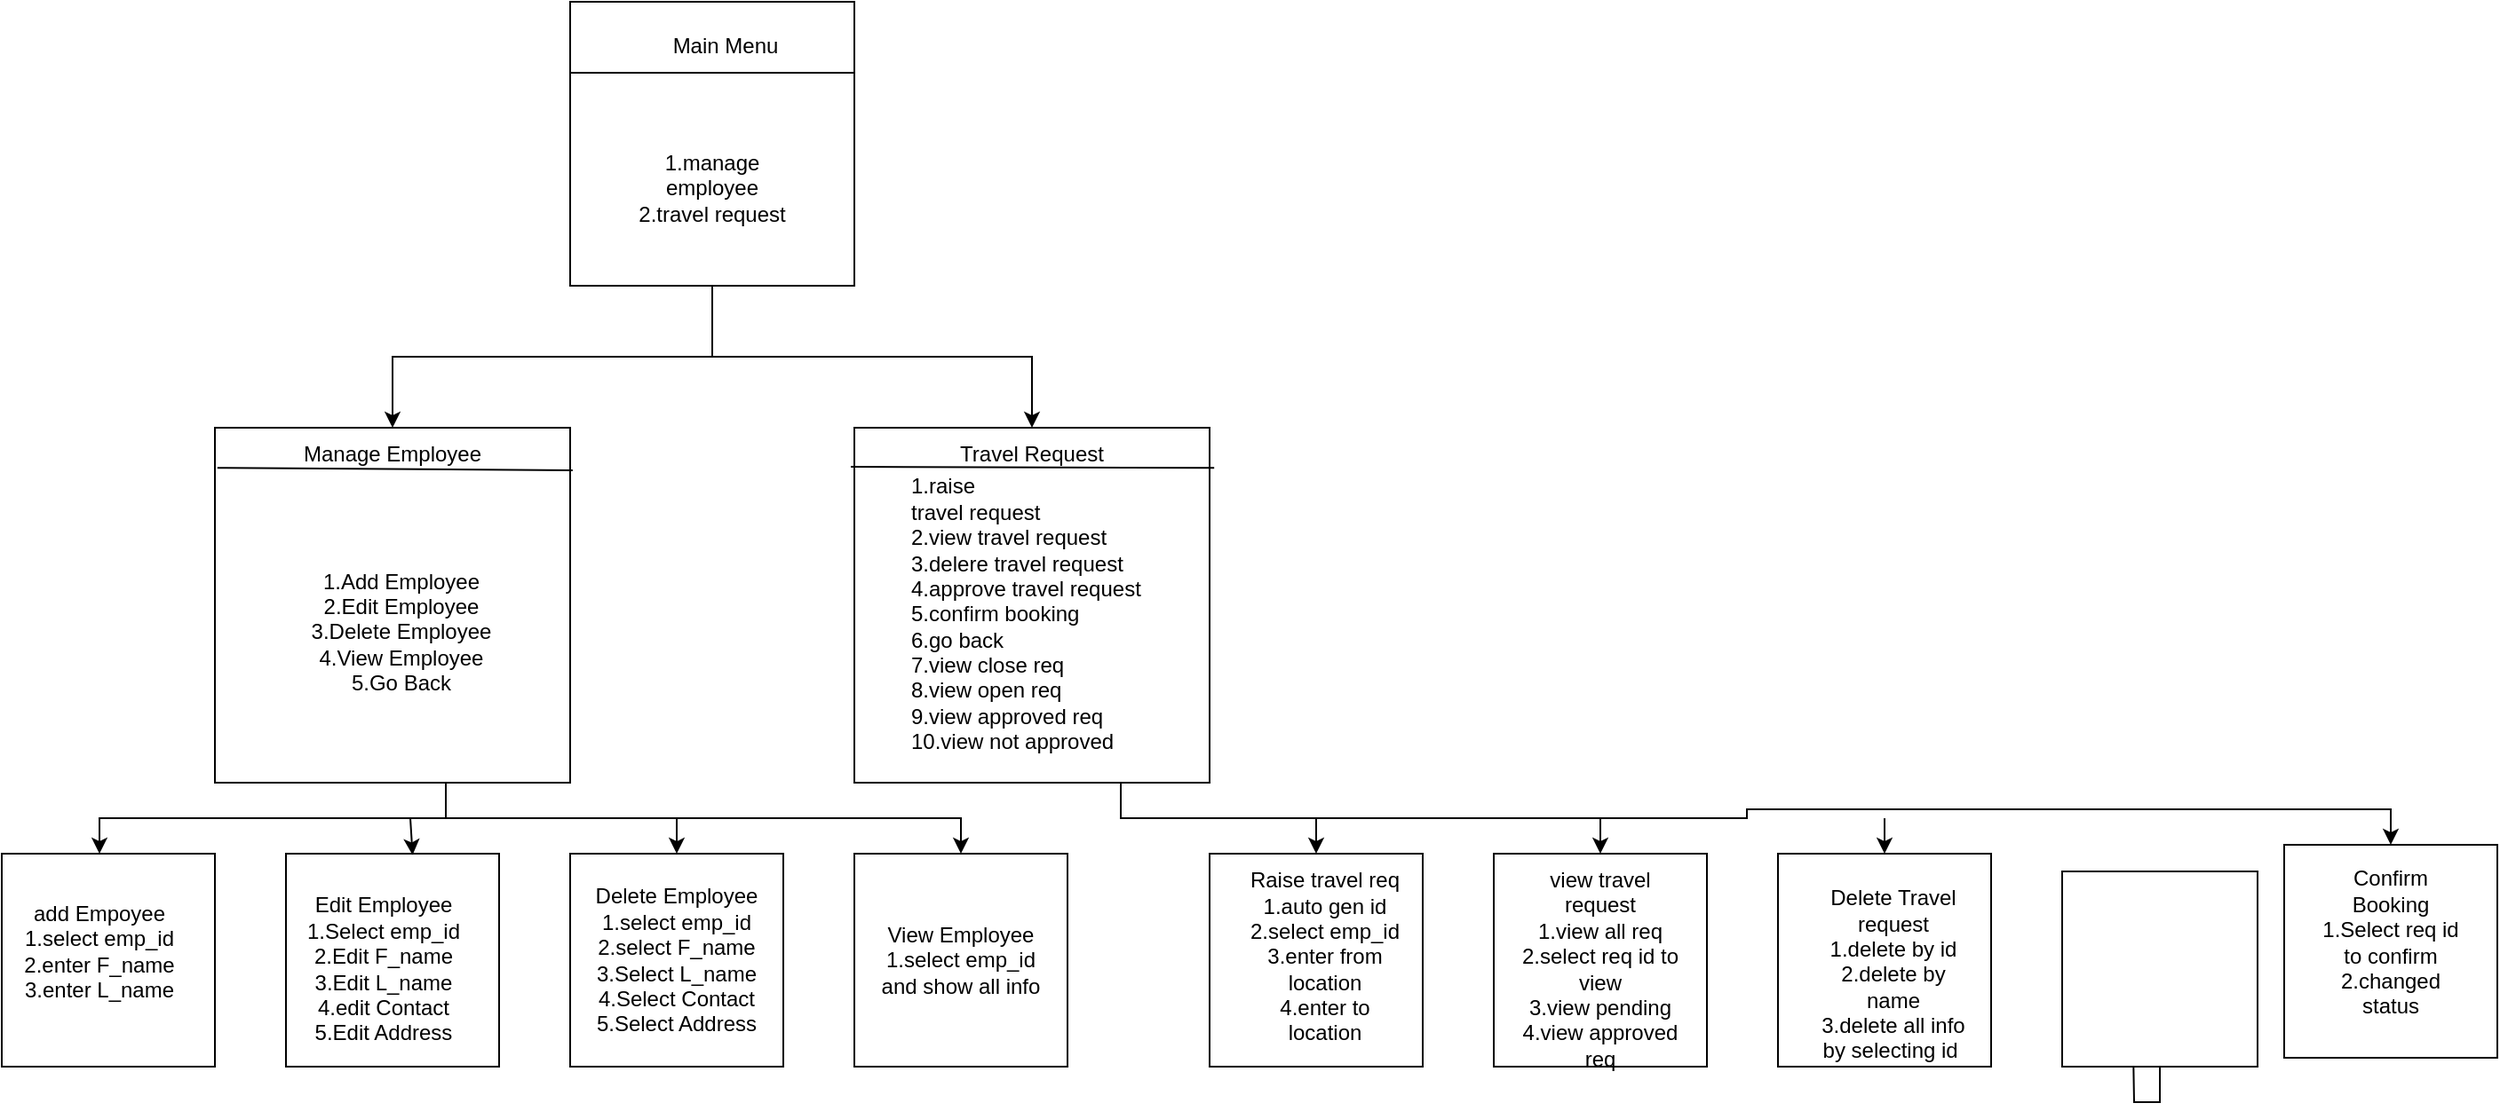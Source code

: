 <mxfile version="22.0.4" type="device">
  <diagram name="Page-1" id="u_eklr8202sRNOk4sMeT">
    <mxGraphModel dx="780" dy="442" grid="1" gridSize="10" guides="1" tooltips="1" connect="1" arrows="1" fold="1" page="1" pageScale="1" pageWidth="850" pageHeight="1100" math="0" shadow="0">
      <root>
        <mxCell id="0" />
        <mxCell id="1" parent="0" />
        <mxCell id="Dq3LljCMEOfm2mNp-Qjc-1" value="" style="whiteSpace=wrap;html=1;aspect=fixed;" parent="1" vertex="1">
          <mxGeometry x="320" y="40" width="160" height="160" as="geometry" />
        </mxCell>
        <mxCell id="Dq3LljCMEOfm2mNp-Qjc-2" value="" style="endArrow=none;html=1;rounded=0;exitX=0;exitY=0.25;exitDx=0;exitDy=0;entryX=1;entryY=0.25;entryDx=0;entryDy=0;" parent="1" source="Dq3LljCMEOfm2mNp-Qjc-1" target="Dq3LljCMEOfm2mNp-Qjc-1" edge="1">
          <mxGeometry width="50" height="50" relative="1" as="geometry">
            <mxPoint x="380" y="260" as="sourcePoint" />
            <mxPoint x="430" y="210" as="targetPoint" />
          </mxGeometry>
        </mxCell>
        <mxCell id="Dq3LljCMEOfm2mNp-Qjc-5" value="Main Menu" style="text;html=1;strokeColor=none;fillColor=none;align=center;verticalAlign=middle;whiteSpace=wrap;rounded=0;" parent="1" vertex="1">
          <mxGeometry x="365" y="50" width="85" height="30" as="geometry" />
        </mxCell>
        <mxCell id="Dq3LljCMEOfm2mNp-Qjc-16" style="edgeStyle=orthogonalEdgeStyle;rounded=0;orthogonalLoop=1;jettySize=auto;html=1;exitX=0.5;exitY=1;exitDx=0;exitDy=0;entryX=0.5;entryY=0;entryDx=0;entryDy=0;" parent="1" source="Dq3LljCMEOfm2mNp-Qjc-6" target="Dq3LljCMEOfm2mNp-Qjc-12" edge="1">
          <mxGeometry relative="1" as="geometry">
            <mxPoint x="220" y="270" as="targetPoint" />
            <Array as="points">
              <mxPoint x="400" y="240" />
              <mxPoint x="220" y="240" />
            </Array>
          </mxGeometry>
        </mxCell>
        <mxCell id="Dq3LljCMEOfm2mNp-Qjc-17" style="edgeStyle=orthogonalEdgeStyle;rounded=0;orthogonalLoop=1;jettySize=auto;html=1;exitX=0.75;exitY=1;exitDx=0;exitDy=0;" parent="1" source="Dq3LljCMEOfm2mNp-Qjc-6" target="Dq3LljCMEOfm2mNp-Qjc-13" edge="1">
          <mxGeometry relative="1" as="geometry">
            <Array as="points">
              <mxPoint x="400" y="200" />
              <mxPoint x="400" y="240" />
              <mxPoint x="580" y="240" />
            </Array>
          </mxGeometry>
        </mxCell>
        <mxCell id="Dq3LljCMEOfm2mNp-Qjc-6" value="1.manage employee&lt;br&gt;2.travel request&lt;br&gt;" style="text;html=1;strokeColor=none;fillColor=none;align=center;verticalAlign=middle;whiteSpace=wrap;rounded=0;" parent="1" vertex="1">
          <mxGeometry x="345" y="90" width="110" height="110" as="geometry" />
        </mxCell>
        <mxCell id="vRnIK9w-JMJBcrTzYsUS-13" style="edgeStyle=orthogonalEdgeStyle;rounded=0;orthogonalLoop=1;jettySize=auto;html=1;exitX=0.5;exitY=1;exitDx=0;exitDy=0;entryX=0.5;entryY=0;entryDx=0;entryDy=0;" parent="1" source="Dq3LljCMEOfm2mNp-Qjc-8" target="vRnIK9w-JMJBcrTzYsUS-6" edge="1">
          <mxGeometry relative="1" as="geometry">
            <Array as="points">
              <mxPoint x="250" y="480" />
              <mxPoint x="250" y="500" />
              <mxPoint x="55" y="500" />
            </Array>
          </mxGeometry>
        </mxCell>
        <mxCell id="vRnIK9w-JMJBcrTzYsUS-14" style="edgeStyle=orthogonalEdgeStyle;rounded=0;orthogonalLoop=1;jettySize=auto;html=1;exitX=0.75;exitY=1;exitDx=0;exitDy=0;" parent="1" source="Dq3LljCMEOfm2mNp-Qjc-8" target="vRnIK9w-JMJBcrTzYsUS-4" edge="1">
          <mxGeometry relative="1" as="geometry">
            <Array as="points">
              <mxPoint x="250" y="480" />
              <mxPoint x="250" y="500" />
              <mxPoint x="540" y="500" />
            </Array>
          </mxGeometry>
        </mxCell>
        <mxCell id="Dq3LljCMEOfm2mNp-Qjc-8" value="" style="whiteSpace=wrap;html=1;aspect=fixed;" parent="1" vertex="1">
          <mxGeometry x="120" y="280" width="200" height="200" as="geometry" />
        </mxCell>
        <mxCell id="vRnIK9w-JMJBcrTzYsUS-24" style="edgeStyle=orthogonalEdgeStyle;rounded=0;orthogonalLoop=1;jettySize=auto;html=1;exitX=0.75;exitY=1;exitDx=0;exitDy=0;" parent="1" source="Dq3LljCMEOfm2mNp-Qjc-9" target="vRnIK9w-JMJBcrTzYsUS-22" edge="1">
          <mxGeometry relative="1" as="geometry" />
        </mxCell>
        <mxCell id="Dq3LljCMEOfm2mNp-Qjc-9" value="" style="whiteSpace=wrap;html=1;aspect=fixed;" parent="1" vertex="1">
          <mxGeometry x="480" y="280" width="200" height="200" as="geometry" />
        </mxCell>
        <mxCell id="Dq3LljCMEOfm2mNp-Qjc-10" value="" style="endArrow=none;html=1;rounded=0;exitX=0.007;exitY=0.113;exitDx=0;exitDy=0;exitPerimeter=0;entryX=1.007;entryY=0.12;entryDx=0;entryDy=0;entryPerimeter=0;" parent="1" source="Dq3LljCMEOfm2mNp-Qjc-8" target="Dq3LljCMEOfm2mNp-Qjc-8" edge="1">
          <mxGeometry width="50" height="50" relative="1" as="geometry">
            <mxPoint x="380" y="350" as="sourcePoint" />
            <mxPoint x="430" y="300" as="targetPoint" />
          </mxGeometry>
        </mxCell>
        <mxCell id="Dq3LljCMEOfm2mNp-Qjc-11" value="" style="endArrow=none;html=1;rounded=0;exitX=-0.01;exitY=0.11;exitDx=0;exitDy=0;exitPerimeter=0;entryX=1.013;entryY=0.113;entryDx=0;entryDy=0;entryPerimeter=0;" parent="1" source="Dq3LljCMEOfm2mNp-Qjc-9" target="Dq3LljCMEOfm2mNp-Qjc-9" edge="1">
          <mxGeometry width="50" height="50" relative="1" as="geometry">
            <mxPoint x="380" y="350" as="sourcePoint" />
            <mxPoint x="430" y="300" as="targetPoint" />
          </mxGeometry>
        </mxCell>
        <mxCell id="Dq3LljCMEOfm2mNp-Qjc-12" value="Manage Employee" style="text;html=1;strokeColor=none;fillColor=none;align=center;verticalAlign=middle;whiteSpace=wrap;rounded=0;" parent="1" vertex="1">
          <mxGeometry x="110" y="280" width="220" height="30" as="geometry" />
        </mxCell>
        <mxCell id="Dq3LljCMEOfm2mNp-Qjc-13" value="Travel Request" style="text;html=1;strokeColor=none;fillColor=none;align=center;verticalAlign=middle;whiteSpace=wrap;rounded=0;" parent="1" vertex="1">
          <mxGeometry x="480" y="280" width="200" height="30" as="geometry" />
        </mxCell>
        <mxCell id="Dq3LljCMEOfm2mNp-Qjc-14" value="1.Add Employee&lt;br&gt;2.Edit Employee&lt;br&gt;3.Delete Employee&lt;br&gt;4.View Employee&lt;br&gt;5.Go Back" style="text;html=1;strokeColor=none;fillColor=none;align=center;verticalAlign=middle;whiteSpace=wrap;rounded=0;" parent="1" vertex="1">
          <mxGeometry x="160" y="320" width="130" height="150" as="geometry" />
        </mxCell>
        <mxCell id="Dq3LljCMEOfm2mNp-Qjc-15" value="1.raise&amp;nbsp;&lt;br&gt;travel request&lt;br&gt;2.view travel request&lt;br&gt;3.delere travel request&lt;br&gt;4.approve travel request&lt;br&gt;5.confirm booking&lt;br&gt;6.go back&lt;br&gt;7.view close req&lt;br&gt;8.view open req&lt;br&gt;9.view approved req&lt;br&gt;10.view not approved" style="text;html=1;strokeColor=none;fillColor=none;align=left;verticalAlign=middle;whiteSpace=wrap;rounded=0;" parent="1" vertex="1">
          <mxGeometry x="510" y="310" width="150" height="150" as="geometry" />
        </mxCell>
        <mxCell id="vRnIK9w-JMJBcrTzYsUS-1" value="" style="whiteSpace=wrap;html=1;aspect=fixed;" parent="1" vertex="1">
          <mxGeometry y="520" width="120" height="120" as="geometry" />
        </mxCell>
        <mxCell id="vRnIK9w-JMJBcrTzYsUS-2" value="" style="whiteSpace=wrap;html=1;aspect=fixed;" parent="1" vertex="1">
          <mxGeometry x="160" y="520" width="120" height="120" as="geometry" />
        </mxCell>
        <mxCell id="vRnIK9w-JMJBcrTzYsUS-3" value="" style="whiteSpace=wrap;html=1;aspect=fixed;" parent="1" vertex="1">
          <mxGeometry x="320" y="520" width="120" height="120" as="geometry" />
        </mxCell>
        <mxCell id="vRnIK9w-JMJBcrTzYsUS-4" value="" style="whiteSpace=wrap;html=1;aspect=fixed;" parent="1" vertex="1">
          <mxGeometry x="480" y="520" width="120" height="120" as="geometry" />
        </mxCell>
        <mxCell id="vRnIK9w-JMJBcrTzYsUS-6" value="add Empoyee&lt;br&gt;1.select emp_id&lt;br&gt;2.enter F_name&lt;br&gt;3.enter L_name" style="text;html=1;strokeColor=none;fillColor=none;align=center;verticalAlign=middle;whiteSpace=wrap;rounded=0;" parent="1" vertex="1">
          <mxGeometry x="10" y="520" width="90" height="110" as="geometry" />
        </mxCell>
        <mxCell id="vRnIK9w-JMJBcrTzYsUS-9" value="Edit Employee&lt;br&gt;1.Select emp_id&lt;br&gt;2.Edit F_name&lt;br&gt;3.Edit L_name&lt;br&gt;4.edit Contact&lt;br&gt;5.Edit Address" style="text;html=1;strokeColor=none;fillColor=none;align=center;verticalAlign=middle;whiteSpace=wrap;rounded=0;" parent="1" vertex="1">
          <mxGeometry x="170" y="540" width="90" height="90" as="geometry" />
        </mxCell>
        <mxCell id="vRnIK9w-JMJBcrTzYsUS-11" value="Delete Employee&lt;br&gt;1.select emp_id&lt;br&gt;2.select F_name&lt;br&gt;3.Select L_name&lt;br&gt;4.Select Contact&lt;br&gt;5.Select Address" style="text;html=1;strokeColor=none;fillColor=none;align=center;verticalAlign=middle;whiteSpace=wrap;rounded=0;" parent="1" vertex="1">
          <mxGeometry x="330" y="535" width="100" height="90" as="geometry" />
        </mxCell>
        <mxCell id="vRnIK9w-JMJBcrTzYsUS-12" value="View Employee&lt;br&gt;1.select emp_id&lt;br&gt;and show all info" style="text;html=1;strokeColor=none;fillColor=none;align=center;verticalAlign=middle;whiteSpace=wrap;rounded=0;" parent="1" vertex="1">
          <mxGeometry x="490" y="535" width="100" height="90" as="geometry" />
        </mxCell>
        <mxCell id="vRnIK9w-JMJBcrTzYsUS-15" value="" style="endArrow=classic;html=1;rounded=0;entryX=0.594;entryY=0.006;entryDx=0;entryDy=0;entryPerimeter=0;" parent="1" target="vRnIK9w-JMJBcrTzYsUS-2" edge="1">
          <mxGeometry width="50" height="50" relative="1" as="geometry">
            <mxPoint x="230" y="500" as="sourcePoint" />
            <mxPoint x="400" y="430" as="targetPoint" />
          </mxGeometry>
        </mxCell>
        <mxCell id="vRnIK9w-JMJBcrTzYsUS-17" style="edgeStyle=none;rounded=0;orthogonalLoop=1;jettySize=auto;html=1;entryX=0.5;entryY=0;entryDx=0;entryDy=0;" parent="1" source="vRnIK9w-JMJBcrTzYsUS-3" target="vRnIK9w-JMJBcrTzYsUS-3" edge="1">
          <mxGeometry relative="1" as="geometry" />
        </mxCell>
        <mxCell id="vRnIK9w-JMJBcrTzYsUS-18" value="" style="endArrow=classic;html=1;rounded=0;entryX=0.5;entryY=0;entryDx=0;entryDy=0;" parent="1" target="vRnIK9w-JMJBcrTzYsUS-3" edge="1">
          <mxGeometry width="50" height="50" relative="1" as="geometry">
            <mxPoint x="380" y="500" as="sourcePoint" />
            <mxPoint x="400" y="430" as="targetPoint" />
          </mxGeometry>
        </mxCell>
        <mxCell id="vRnIK9w-JMJBcrTzYsUS-19" value="" style="whiteSpace=wrap;html=1;aspect=fixed;" parent="1" vertex="1">
          <mxGeometry x="680" y="520" width="120" height="120" as="geometry" />
        </mxCell>
        <mxCell id="vRnIK9w-JMJBcrTzYsUS-20" value="" style="whiteSpace=wrap;html=1;aspect=fixed;" parent="1" vertex="1">
          <mxGeometry x="840" y="520" width="120" height="120" as="geometry" />
        </mxCell>
        <mxCell id="vRnIK9w-JMJBcrTzYsUS-21" value="" style="whiteSpace=wrap;html=1;aspect=fixed;" parent="1" vertex="1">
          <mxGeometry x="1000" y="520" width="120" height="120" as="geometry" />
        </mxCell>
        <mxCell id="vRnIK9w-JMJBcrTzYsUS-22" value="" style="whiteSpace=wrap;html=1;aspect=fixed;" parent="1" vertex="1">
          <mxGeometry x="1285" y="515" width="120" height="120" as="geometry" />
        </mxCell>
        <mxCell id="vRnIK9w-JMJBcrTzYsUS-25" value="" style="endArrow=classic;html=1;rounded=0;entryX=0.5;entryY=0;entryDx=0;entryDy=0;" parent="1" target="vRnIK9w-JMJBcrTzYsUS-21" edge="1">
          <mxGeometry width="50" height="50" relative="1" as="geometry">
            <mxPoint x="1060" y="500" as="sourcePoint" />
            <mxPoint x="1020" y="430" as="targetPoint" />
          </mxGeometry>
        </mxCell>
        <mxCell id="vRnIK9w-JMJBcrTzYsUS-26" value="" style="endArrow=classic;html=1;rounded=0;" parent="1" target="vRnIK9w-JMJBcrTzYsUS-20" edge="1">
          <mxGeometry width="50" height="50" relative="1" as="geometry">
            <mxPoint x="900" y="500" as="sourcePoint" />
            <mxPoint x="1020" y="430" as="targetPoint" />
          </mxGeometry>
        </mxCell>
        <mxCell id="vRnIK9w-JMJBcrTzYsUS-27" value="" style="endArrow=classic;html=1;rounded=0;entryX=0.5;entryY=0;entryDx=0;entryDy=0;" parent="1" target="vRnIK9w-JMJBcrTzYsUS-19" edge="1">
          <mxGeometry width="50" height="50" relative="1" as="geometry">
            <mxPoint x="740" y="500" as="sourcePoint" />
            <mxPoint x="1020" y="430" as="targetPoint" />
          </mxGeometry>
        </mxCell>
        <mxCell id="vRnIK9w-JMJBcrTzYsUS-28" value="Raise travel req&lt;br&gt;1.auto gen id&lt;br&gt;2.select emp_id&lt;br&gt;3.enter from location&lt;br&gt;4.enter to location" style="text;html=1;strokeColor=none;fillColor=none;align=center;verticalAlign=middle;whiteSpace=wrap;rounded=0;" parent="1" vertex="1">
          <mxGeometry x="700" y="535" width="90" height="85" as="geometry" />
        </mxCell>
        <mxCell id="vRnIK9w-JMJBcrTzYsUS-29" value="view travel request&lt;br&gt;1.view all req&lt;br&gt;2.select req id to view&lt;br&gt;3.view pending&lt;br&gt;4.view approved req" style="text;html=1;strokeColor=none;fillColor=none;align=center;verticalAlign=middle;whiteSpace=wrap;rounded=0;" parent="1" vertex="1">
          <mxGeometry x="850" y="540" width="100" height="90" as="geometry" />
        </mxCell>
        <mxCell id="vRnIK9w-JMJBcrTzYsUS-30" value="Delete Travel request&lt;br&gt;1.delete by id&lt;br&gt;2.delete by name&lt;br&gt;3.delete all info by selecting id&amp;nbsp;" style="text;html=1;strokeColor=none;fillColor=none;align=center;verticalAlign=middle;whiteSpace=wrap;rounded=0;" parent="1" vertex="1">
          <mxGeometry x="1020" y="535" width="90" height="105" as="geometry" />
        </mxCell>
        <mxCell id="vRnIK9w-JMJBcrTzYsUS-31" value="Confirm Booking&lt;br&gt;1.Select req id to confirm&lt;br&gt;2.changed status" style="text;html=1;strokeColor=none;fillColor=none;align=center;verticalAlign=middle;whiteSpace=wrap;rounded=0;" parent="1" vertex="1">
          <mxGeometry x="1300" y="520" width="90" height="100" as="geometry" />
        </mxCell>
        <mxCell id="vRnIK9w-JMJBcrTzYsUS-33" style="edgeStyle=orthogonalEdgeStyle;rounded=0;orthogonalLoop=1;jettySize=auto;html=1;" parent="1" source="vRnIK9w-JMJBcrTzYsUS-32" edge="1">
          <mxGeometry relative="1" as="geometry">
            <mxPoint x="1200" y="630" as="targetPoint" />
          </mxGeometry>
        </mxCell>
        <mxCell id="vRnIK9w-JMJBcrTzYsUS-32" value="" style="whiteSpace=wrap;html=1;aspect=fixed;" parent="1" vertex="1">
          <mxGeometry x="1160" y="530" width="110" height="110" as="geometry" />
        </mxCell>
      </root>
    </mxGraphModel>
  </diagram>
</mxfile>
